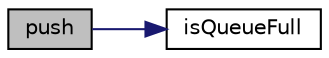 digraph "push"
{
 // LATEX_PDF_SIZE
  edge [fontname="Helvetica",fontsize="10",labelfontname="Helvetica",labelfontsize="10"];
  node [fontname="Helvetica",fontsize="10",shape=record];
  rankdir="LR";
  Node1 [label="push",height=0.2,width=0.4,color="black", fillcolor="grey75", style="filled", fontcolor="black",tooltip="Adds an element to the rear of the queue."];
  Node1 -> Node2 [color="midnightblue",fontsize="10",style="solid"];
  Node2 [label="isQueueFull",height=0.2,width=0.4,color="black", fillcolor="white", style="filled",URL="$queue_8h.html#a3bafd028bd24a8514150b976834ba092",tooltip="Checks if the queue is full."];
}
